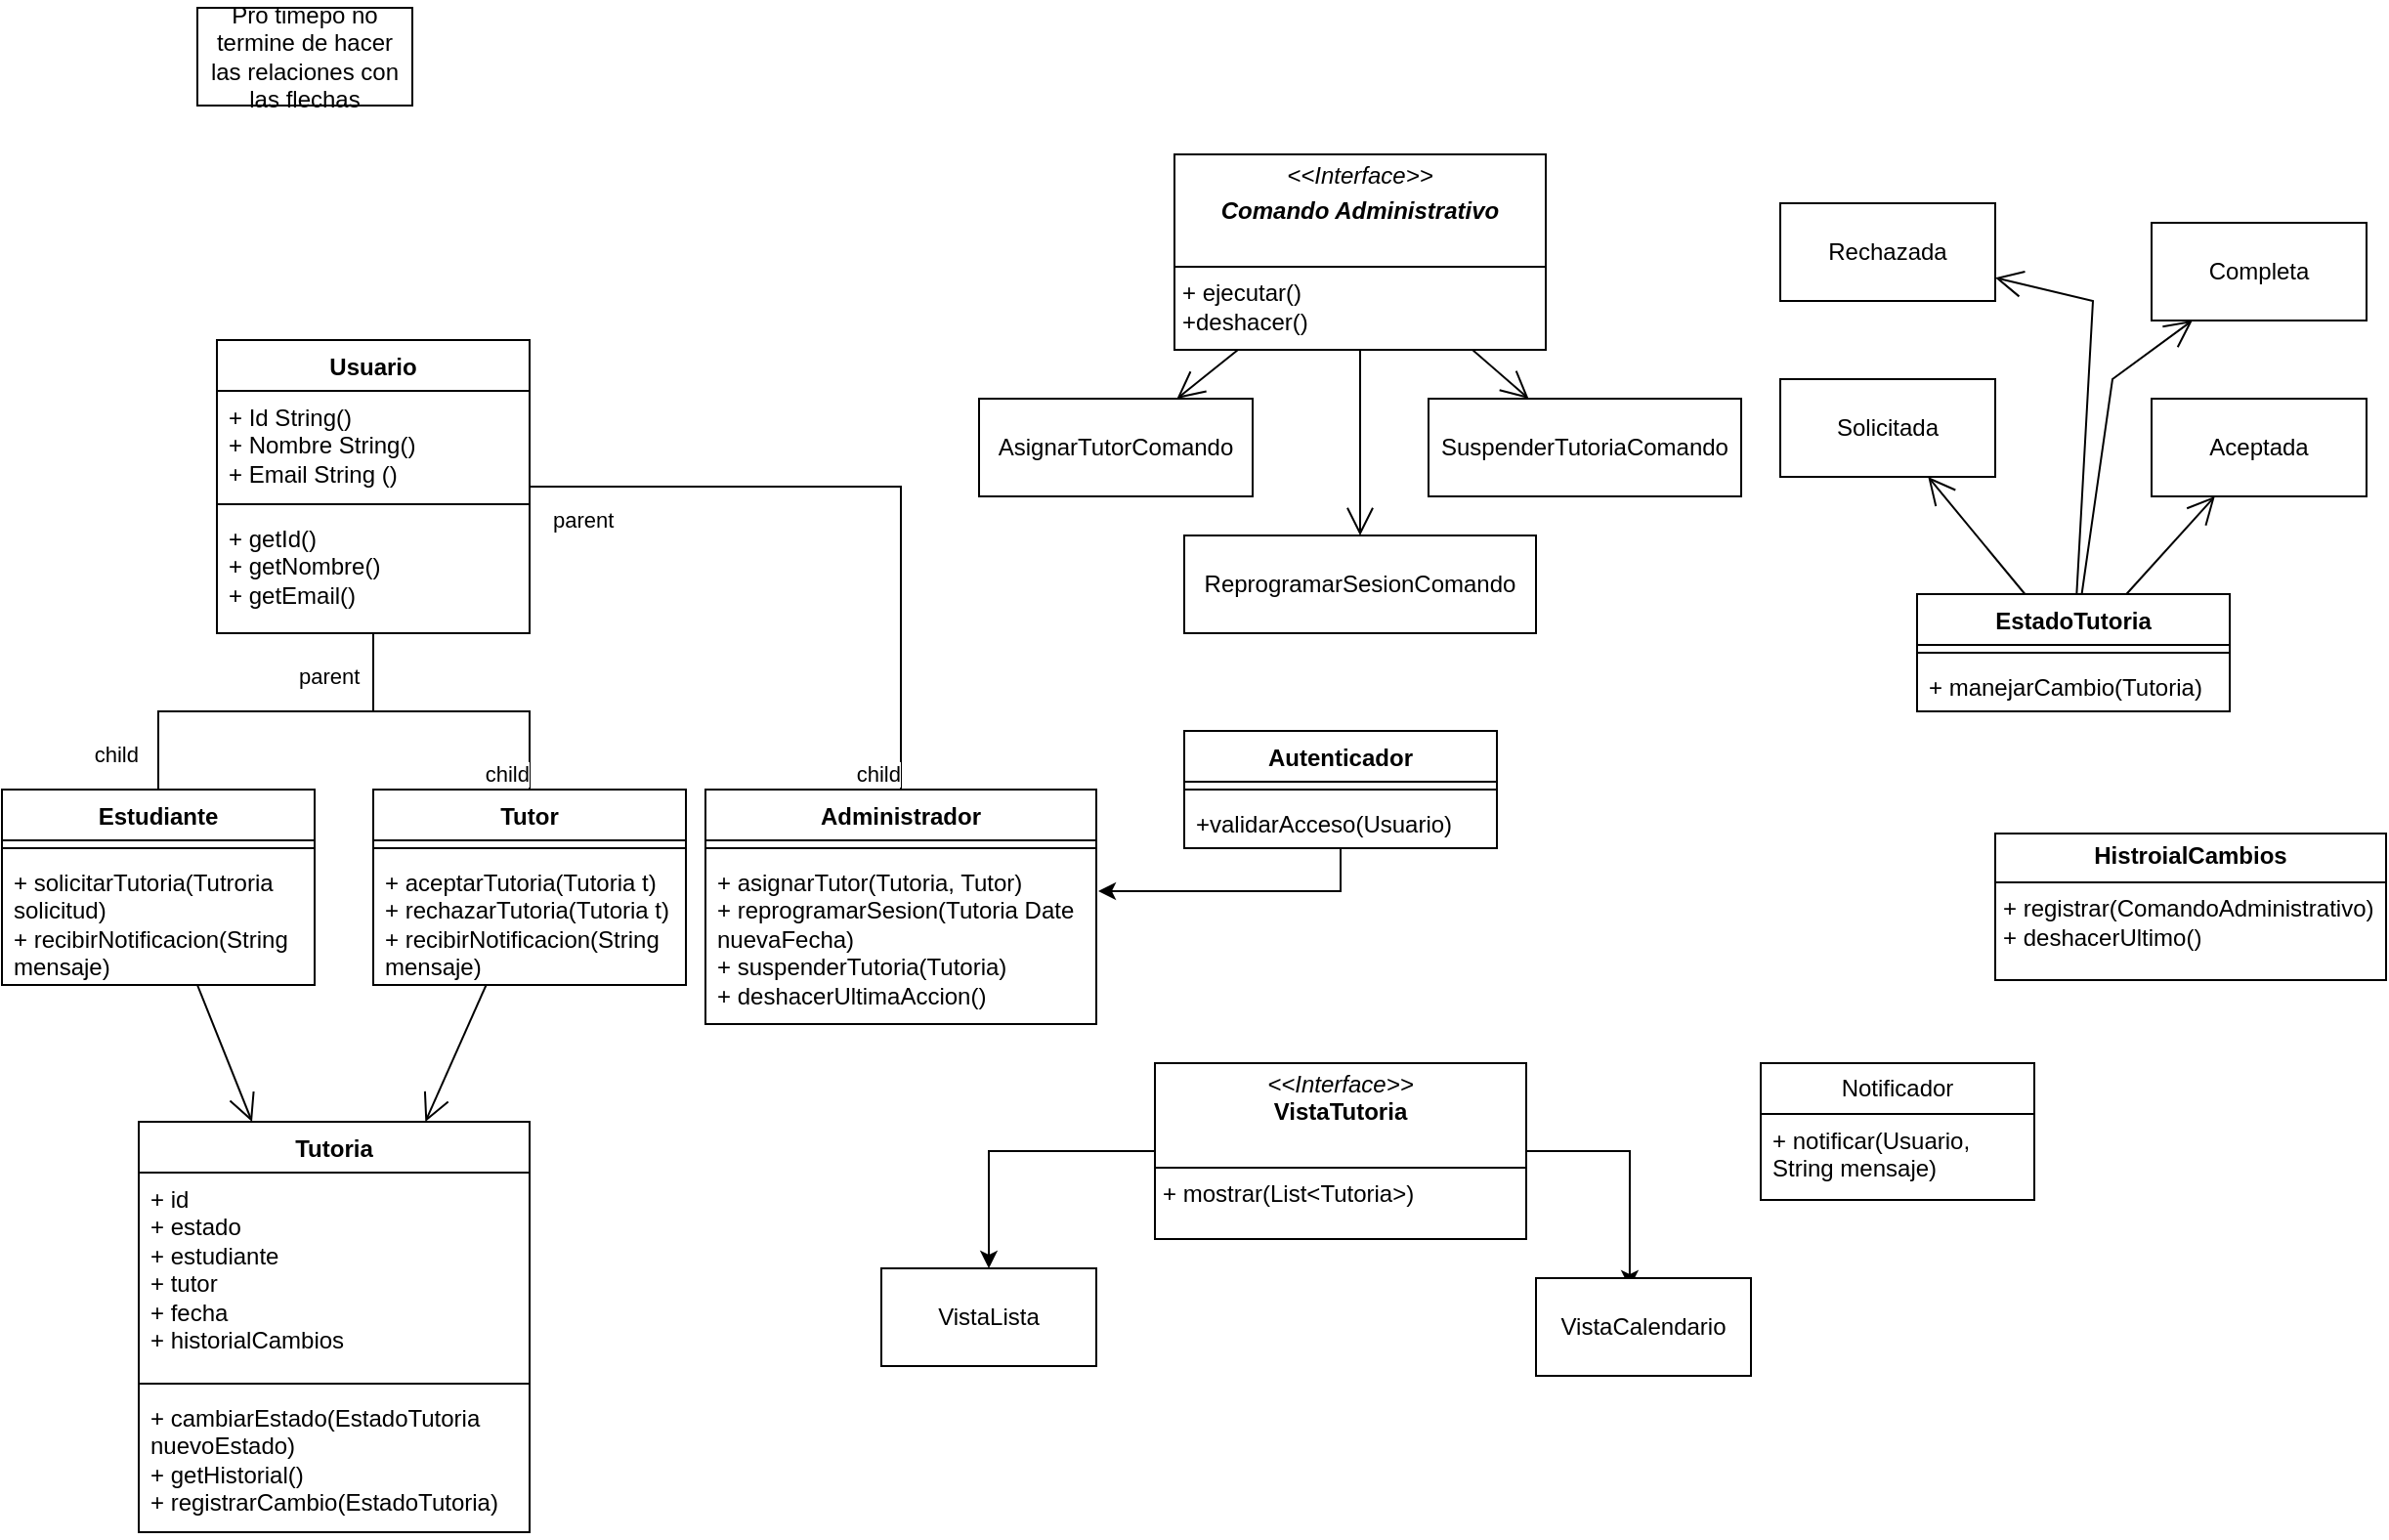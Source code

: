 <mxfile version="27.2.0">
  <diagram name="Página-1" id="mIB8VPIxjz6PDaMBlDE7">
    <mxGraphModel dx="1124" dy="1949" grid="1" gridSize="10" guides="1" tooltips="1" connect="1" arrows="1" fold="1" page="1" pageScale="1" pageWidth="827" pageHeight="1169" math="0" shadow="0">
      <root>
        <mxCell id="0" />
        <mxCell id="1" parent="0" />
        <mxCell id="fZwn1OYB_nqAfQt4vyhI-1" value="Usuario" style="swimlane;fontStyle=1;align=center;verticalAlign=top;childLayout=stackLayout;horizontal=1;startSize=26;horizontalStack=0;resizeParent=1;resizeParentMax=0;resizeLast=0;collapsible=1;marginBottom=0;whiteSpace=wrap;html=1;" vertex="1" parent="1">
          <mxGeometry x="130" y="60" width="160" height="150" as="geometry" />
        </mxCell>
        <mxCell id="fZwn1OYB_nqAfQt4vyhI-2" value="+ Id String()&lt;div&gt;+ Nombre String()&lt;/div&gt;&lt;div&gt;+ Email String ()&lt;/div&gt;" style="text;strokeColor=none;fillColor=none;align=left;verticalAlign=top;spacingLeft=4;spacingRight=4;overflow=hidden;rotatable=0;points=[[0,0.5],[1,0.5]];portConstraint=eastwest;whiteSpace=wrap;html=1;" vertex="1" parent="fZwn1OYB_nqAfQt4vyhI-1">
          <mxGeometry y="26" width="160" height="54" as="geometry" />
        </mxCell>
        <mxCell id="fZwn1OYB_nqAfQt4vyhI-3" value="" style="line;strokeWidth=1;fillColor=none;align=left;verticalAlign=middle;spacingTop=-1;spacingLeft=3;spacingRight=3;rotatable=0;labelPosition=right;points=[];portConstraint=eastwest;strokeColor=inherit;" vertex="1" parent="fZwn1OYB_nqAfQt4vyhI-1">
          <mxGeometry y="80" width="160" height="8" as="geometry" />
        </mxCell>
        <mxCell id="fZwn1OYB_nqAfQt4vyhI-4" value="+ getId()&lt;div&gt;+ getNombre()&lt;/div&gt;&lt;div&gt;+ getEmail()&lt;/div&gt;" style="text;strokeColor=none;fillColor=none;align=left;verticalAlign=top;spacingLeft=4;spacingRight=4;overflow=hidden;rotatable=0;points=[[0,0.5],[1,0.5]];portConstraint=eastwest;whiteSpace=wrap;html=1;" vertex="1" parent="fZwn1OYB_nqAfQt4vyhI-1">
          <mxGeometry y="88" width="160" height="62" as="geometry" />
        </mxCell>
        <mxCell id="fZwn1OYB_nqAfQt4vyhI-5" value="Estudiante" style="swimlane;fontStyle=1;align=center;verticalAlign=top;childLayout=stackLayout;horizontal=1;startSize=26;horizontalStack=0;resizeParent=1;resizeParentMax=0;resizeLast=0;collapsible=1;marginBottom=0;whiteSpace=wrap;html=1;" vertex="1" parent="1">
          <mxGeometry x="20" y="290" width="160" height="100" as="geometry" />
        </mxCell>
        <mxCell id="fZwn1OYB_nqAfQt4vyhI-7" value="" style="line;strokeWidth=1;fillColor=none;align=left;verticalAlign=middle;spacingTop=-1;spacingLeft=3;spacingRight=3;rotatable=0;labelPosition=right;points=[];portConstraint=eastwest;strokeColor=inherit;" vertex="1" parent="fZwn1OYB_nqAfQt4vyhI-5">
          <mxGeometry y="26" width="160" height="8" as="geometry" />
        </mxCell>
        <mxCell id="fZwn1OYB_nqAfQt4vyhI-8" value="+ solicitarTutoria(Tutroria solicitud)&lt;div&gt;+ recibirNotificacion(String mensaje)&lt;/div&gt;" style="text;strokeColor=none;fillColor=none;align=left;verticalAlign=top;spacingLeft=4;spacingRight=4;overflow=hidden;rotatable=0;points=[[0,0.5],[1,0.5]];portConstraint=eastwest;whiteSpace=wrap;html=1;" vertex="1" parent="fZwn1OYB_nqAfQt4vyhI-5">
          <mxGeometry y="34" width="160" height="66" as="geometry" />
        </mxCell>
        <mxCell id="fZwn1OYB_nqAfQt4vyhI-9" value="Tutor" style="swimlane;fontStyle=1;align=center;verticalAlign=top;childLayout=stackLayout;horizontal=1;startSize=26;horizontalStack=0;resizeParent=1;resizeParentMax=0;resizeLast=0;collapsible=1;marginBottom=0;whiteSpace=wrap;html=1;" vertex="1" parent="1">
          <mxGeometry x="210" y="290" width="160" height="100" as="geometry" />
        </mxCell>
        <mxCell id="fZwn1OYB_nqAfQt4vyhI-11" value="" style="line;strokeWidth=1;fillColor=none;align=left;verticalAlign=middle;spacingTop=-1;spacingLeft=3;spacingRight=3;rotatable=0;labelPosition=right;points=[];portConstraint=eastwest;strokeColor=inherit;" vertex="1" parent="fZwn1OYB_nqAfQt4vyhI-9">
          <mxGeometry y="26" width="160" height="8" as="geometry" />
        </mxCell>
        <mxCell id="fZwn1OYB_nqAfQt4vyhI-12" value="+ aceptarTutoria(Tutoria t)&lt;div&gt;+ rechazarTutoria(Tutoria t)&lt;/div&gt;&lt;div&gt;+&amp;nbsp;recibirNotificacion(String mensaje)&lt;/div&gt;" style="text;strokeColor=none;fillColor=none;align=left;verticalAlign=top;spacingLeft=4;spacingRight=4;overflow=hidden;rotatable=0;points=[[0,0.5],[1,0.5]];portConstraint=eastwest;whiteSpace=wrap;html=1;" vertex="1" parent="fZwn1OYB_nqAfQt4vyhI-9">
          <mxGeometry y="34" width="160" height="66" as="geometry" />
        </mxCell>
        <mxCell id="fZwn1OYB_nqAfQt4vyhI-13" value="Administrador" style="swimlane;fontStyle=1;align=center;verticalAlign=top;childLayout=stackLayout;horizontal=1;startSize=26;horizontalStack=0;resizeParent=1;resizeParentMax=0;resizeLast=0;collapsible=1;marginBottom=0;whiteSpace=wrap;html=1;" vertex="1" parent="1">
          <mxGeometry x="380" y="290" width="200" height="120" as="geometry" />
        </mxCell>
        <mxCell id="fZwn1OYB_nqAfQt4vyhI-15" value="" style="line;strokeWidth=1;fillColor=none;align=left;verticalAlign=middle;spacingTop=-1;spacingLeft=3;spacingRight=3;rotatable=0;labelPosition=right;points=[];portConstraint=eastwest;strokeColor=inherit;" vertex="1" parent="fZwn1OYB_nqAfQt4vyhI-13">
          <mxGeometry y="26" width="200" height="8" as="geometry" />
        </mxCell>
        <mxCell id="fZwn1OYB_nqAfQt4vyhI-16" value="+&amp;nbsp;asignarTutor(Tutoria, Tutor)&lt;div&gt;+&amp;nbsp;reprogramarSesion(Tutoria Date nuevaFecha)&lt;/div&gt;&lt;div&gt;+&amp;nbsp;suspenderTutoria(Tutoria)&lt;/div&gt;&lt;div&gt;+&amp;nbsp;deshacerUltimaAccion()&lt;/div&gt;" style="text;strokeColor=none;fillColor=none;align=left;verticalAlign=top;spacingLeft=4;spacingRight=4;overflow=hidden;rotatable=0;points=[[0,0.5],[1,0.5]];portConstraint=eastwest;whiteSpace=wrap;html=1;" vertex="1" parent="fZwn1OYB_nqAfQt4vyhI-13">
          <mxGeometry y="34" width="200" height="86" as="geometry" />
        </mxCell>
        <mxCell id="fZwn1OYB_nqAfQt4vyhI-20" value="" style="endArrow=none;html=1;edgeStyle=orthogonalEdgeStyle;rounded=0;" edge="1" parent="1" source="fZwn1OYB_nqAfQt4vyhI-1" target="fZwn1OYB_nqAfQt4vyhI-5">
          <mxGeometry relative="1" as="geometry">
            <mxPoint x="400" y="160" as="sourcePoint" />
            <mxPoint x="560" y="160" as="targetPoint" />
          </mxGeometry>
        </mxCell>
        <mxCell id="fZwn1OYB_nqAfQt4vyhI-22" value="child" style="edgeLabel;resizable=0;html=1;align=right;verticalAlign=bottom;" connectable="0" vertex="1" parent="fZwn1OYB_nqAfQt4vyhI-20">
          <mxGeometry x="1" relative="1" as="geometry">
            <mxPoint x="-10" y="-10" as="offset" />
          </mxGeometry>
        </mxCell>
        <mxCell id="fZwn1OYB_nqAfQt4vyhI-23" value="" style="endArrow=none;html=1;edgeStyle=orthogonalEdgeStyle;rounded=0;" edge="1" parent="1" source="fZwn1OYB_nqAfQt4vyhI-1" target="fZwn1OYB_nqAfQt4vyhI-9">
          <mxGeometry relative="1" as="geometry">
            <mxPoint x="260" y="170" as="sourcePoint" />
            <mxPoint x="420" y="170" as="targetPoint" />
          </mxGeometry>
        </mxCell>
        <mxCell id="fZwn1OYB_nqAfQt4vyhI-24" value="parent" style="edgeLabel;resizable=0;html=1;align=left;verticalAlign=bottom;" connectable="0" vertex="1" parent="fZwn1OYB_nqAfQt4vyhI-23">
          <mxGeometry x="-1" relative="1" as="geometry">
            <mxPoint x="-40" y="30" as="offset" />
          </mxGeometry>
        </mxCell>
        <mxCell id="fZwn1OYB_nqAfQt4vyhI-25" value="child" style="edgeLabel;resizable=0;html=1;align=right;verticalAlign=bottom;" connectable="0" vertex="1" parent="fZwn1OYB_nqAfQt4vyhI-23">
          <mxGeometry x="1" relative="1" as="geometry" />
        </mxCell>
        <mxCell id="fZwn1OYB_nqAfQt4vyhI-26" value="" style="endArrow=none;html=1;edgeStyle=orthogonalEdgeStyle;rounded=0;" edge="1" parent="1" source="fZwn1OYB_nqAfQt4vyhI-1" target="fZwn1OYB_nqAfQt4vyhI-13">
          <mxGeometry relative="1" as="geometry">
            <mxPoint x="350" y="210" as="sourcePoint" />
            <mxPoint x="510" y="210" as="targetPoint" />
          </mxGeometry>
        </mxCell>
        <mxCell id="fZwn1OYB_nqAfQt4vyhI-27" value="parent" style="edgeLabel;resizable=0;html=1;align=left;verticalAlign=bottom;" connectable="0" vertex="1" parent="fZwn1OYB_nqAfQt4vyhI-26">
          <mxGeometry x="-1" relative="1" as="geometry">
            <mxPoint x="10" y="25" as="offset" />
          </mxGeometry>
        </mxCell>
        <mxCell id="fZwn1OYB_nqAfQt4vyhI-28" value="child" style="edgeLabel;resizable=0;html=1;align=right;verticalAlign=bottom;" connectable="0" vertex="1" parent="fZwn1OYB_nqAfQt4vyhI-26">
          <mxGeometry x="1" relative="1" as="geometry" />
        </mxCell>
        <mxCell id="fZwn1OYB_nqAfQt4vyhI-29" value="Tutoria" style="swimlane;fontStyle=1;align=center;verticalAlign=top;childLayout=stackLayout;horizontal=1;startSize=26;horizontalStack=0;resizeParent=1;resizeParentMax=0;resizeLast=0;collapsible=1;marginBottom=0;whiteSpace=wrap;html=1;" vertex="1" parent="1">
          <mxGeometry x="90" y="460" width="200" height="210" as="geometry" />
        </mxCell>
        <mxCell id="fZwn1OYB_nqAfQt4vyhI-30" value="+ id&lt;div&gt;+ estado&lt;/div&gt;&lt;div&gt;+ estudiante&lt;/div&gt;&lt;div&gt;+ tutor&lt;/div&gt;&lt;div&gt;+ fecha&lt;/div&gt;&lt;div&gt;+ historialCambios&lt;/div&gt;" style="text;strokeColor=none;fillColor=none;align=left;verticalAlign=top;spacingLeft=4;spacingRight=4;overflow=hidden;rotatable=0;points=[[0,0.5],[1,0.5]];portConstraint=eastwest;whiteSpace=wrap;html=1;" vertex="1" parent="fZwn1OYB_nqAfQt4vyhI-29">
          <mxGeometry y="26" width="200" height="104" as="geometry" />
        </mxCell>
        <mxCell id="fZwn1OYB_nqAfQt4vyhI-31" value="" style="line;strokeWidth=1;fillColor=none;align=left;verticalAlign=middle;spacingTop=-1;spacingLeft=3;spacingRight=3;rotatable=0;labelPosition=right;points=[];portConstraint=eastwest;strokeColor=inherit;" vertex="1" parent="fZwn1OYB_nqAfQt4vyhI-29">
          <mxGeometry y="130" width="200" height="8" as="geometry" />
        </mxCell>
        <mxCell id="fZwn1OYB_nqAfQt4vyhI-32" value="+&amp;nbsp;cambiarEstado(EstadoTutoria nuevoEstado)&lt;div&gt;+&amp;nbsp;getHistorial()&lt;/div&gt;&lt;div&gt;+&amp;nbsp;registrarCambio(EstadoTutoria)&lt;/div&gt;" style="text;strokeColor=none;fillColor=none;align=left;verticalAlign=top;spacingLeft=4;spacingRight=4;overflow=hidden;rotatable=0;points=[[0,0.5],[1,0.5]];portConstraint=eastwest;whiteSpace=wrap;html=1;" vertex="1" parent="fZwn1OYB_nqAfQt4vyhI-29">
          <mxGeometry y="138" width="200" height="72" as="geometry" />
        </mxCell>
        <mxCell id="fZwn1OYB_nqAfQt4vyhI-33" value="" style="endArrow=open;endFill=1;endSize=12;html=1;rounded=0;" edge="1" parent="1" source="fZwn1OYB_nqAfQt4vyhI-5" target="fZwn1OYB_nqAfQt4vyhI-29">
          <mxGeometry width="160" relative="1" as="geometry">
            <mxPoint x="360" y="470" as="sourcePoint" />
            <mxPoint x="520" y="470" as="targetPoint" />
          </mxGeometry>
        </mxCell>
        <mxCell id="fZwn1OYB_nqAfQt4vyhI-34" value="" style="endArrow=open;endFill=1;endSize=12;html=1;rounded=0;" edge="1" parent="1" source="fZwn1OYB_nqAfQt4vyhI-9" target="fZwn1OYB_nqAfQt4vyhI-29">
          <mxGeometry width="160" relative="1" as="geometry">
            <mxPoint x="240" y="400" as="sourcePoint" />
            <mxPoint x="400" y="400" as="targetPoint" />
          </mxGeometry>
        </mxCell>
        <mxCell id="fZwn1OYB_nqAfQt4vyhI-35" value="EstadoTutoria" style="swimlane;fontStyle=1;align=center;verticalAlign=top;childLayout=stackLayout;horizontal=1;startSize=26;horizontalStack=0;resizeParent=1;resizeParentMax=0;resizeLast=0;collapsible=1;marginBottom=0;whiteSpace=wrap;html=1;" vertex="1" parent="1">
          <mxGeometry x="1000" y="190" width="160" height="60" as="geometry" />
        </mxCell>
        <mxCell id="fZwn1OYB_nqAfQt4vyhI-37" value="" style="line;strokeWidth=1;fillColor=none;align=left;verticalAlign=middle;spacingTop=-1;spacingLeft=3;spacingRight=3;rotatable=0;labelPosition=right;points=[];portConstraint=eastwest;strokeColor=inherit;" vertex="1" parent="fZwn1OYB_nqAfQt4vyhI-35">
          <mxGeometry y="26" width="160" height="8" as="geometry" />
        </mxCell>
        <mxCell id="fZwn1OYB_nqAfQt4vyhI-38" value="+&amp;nbsp;manejarCambio(Tutoria)" style="text;strokeColor=none;fillColor=none;align=left;verticalAlign=top;spacingLeft=4;spacingRight=4;overflow=hidden;rotatable=0;points=[[0,0.5],[1,0.5]];portConstraint=eastwest;whiteSpace=wrap;html=1;" vertex="1" parent="fZwn1OYB_nqAfQt4vyhI-35">
          <mxGeometry y="34" width="160" height="26" as="geometry" />
        </mxCell>
        <mxCell id="fZwn1OYB_nqAfQt4vyhI-39" value="Notificador" style="swimlane;fontStyle=0;childLayout=stackLayout;horizontal=1;startSize=26;fillColor=none;horizontalStack=0;resizeParent=1;resizeParentMax=0;resizeLast=0;collapsible=1;marginBottom=0;whiteSpace=wrap;html=1;" vertex="1" parent="1">
          <mxGeometry x="920" y="430" width="140" height="70" as="geometry" />
        </mxCell>
        <mxCell id="fZwn1OYB_nqAfQt4vyhI-40" value="+&amp;nbsp;notificar(Usuario, String mensaje)" style="text;strokeColor=none;fillColor=none;align=left;verticalAlign=top;spacingLeft=4;spacingRight=4;overflow=hidden;rotatable=0;points=[[0,0.5],[1,0.5]];portConstraint=eastwest;whiteSpace=wrap;html=1;" vertex="1" parent="fZwn1OYB_nqAfQt4vyhI-39">
          <mxGeometry y="26" width="140" height="44" as="geometry" />
        </mxCell>
        <mxCell id="fZwn1OYB_nqAfQt4vyhI-45" value="&lt;p style=&quot;margin:0px;margin-top:4px;text-align:center;&quot;&gt;&lt;i&gt;&amp;lt;&amp;lt;Interface&amp;gt;&amp;gt;&lt;/i&gt;&lt;br&gt;&lt;/p&gt;&lt;p style=&quot;margin:0px;margin-top:4px;text-align:center;&quot;&gt;&lt;i&gt;&lt;b&gt;Comando Administrativo&lt;/b&gt;&lt;/i&gt;&lt;/p&gt;&lt;p style=&quot;margin:0px;margin-left:4px;&quot;&gt;&lt;br&gt;&lt;/p&gt;&lt;hr size=&quot;1&quot; style=&quot;border-style:solid;&quot;&gt;&lt;p style=&quot;margin:0px;margin-left:4px;&quot;&gt;+&amp;nbsp;ejecutar()&lt;br&gt;+deshacer()&lt;/p&gt;" style="verticalAlign=top;align=left;overflow=fill;html=1;whiteSpace=wrap;" vertex="1" parent="1">
          <mxGeometry x="620" y="-35" width="190" height="100" as="geometry" />
        </mxCell>
        <mxCell id="fZwn1OYB_nqAfQt4vyhI-46" value="Solicitada" style="html=1;whiteSpace=wrap;" vertex="1" parent="1">
          <mxGeometry x="930" y="80" width="110" height="50" as="geometry" />
        </mxCell>
        <mxCell id="fZwn1OYB_nqAfQt4vyhI-47" value="Aceptada" style="html=1;whiteSpace=wrap;" vertex="1" parent="1">
          <mxGeometry x="1120" y="90" width="110" height="50" as="geometry" />
        </mxCell>
        <mxCell id="fZwn1OYB_nqAfQt4vyhI-48" value="Completa" style="html=1;whiteSpace=wrap;" vertex="1" parent="1">
          <mxGeometry x="1120" width="110" height="50" as="geometry" />
        </mxCell>
        <mxCell id="fZwn1OYB_nqAfQt4vyhI-49" value="Rechazada" style="html=1;whiteSpace=wrap;" vertex="1" parent="1">
          <mxGeometry x="930" y="-10" width="110" height="50" as="geometry" />
        </mxCell>
        <mxCell id="fZwn1OYB_nqAfQt4vyhI-50" value="" style="endArrow=open;endFill=1;endSize=12;html=1;rounded=0;" edge="1" parent="1" source="fZwn1OYB_nqAfQt4vyhI-35" target="fZwn1OYB_nqAfQt4vyhI-49">
          <mxGeometry width="160" relative="1" as="geometry">
            <mxPoint x="1040" y="330" as="sourcePoint" />
            <mxPoint x="1200" y="330" as="targetPoint" />
            <Array as="points">
              <mxPoint x="1090" y="40" />
            </Array>
          </mxGeometry>
        </mxCell>
        <mxCell id="fZwn1OYB_nqAfQt4vyhI-51" value="" style="endArrow=open;endFill=1;endSize=12;html=1;rounded=0;" edge="1" parent="1" source="fZwn1OYB_nqAfQt4vyhI-35" target="fZwn1OYB_nqAfQt4vyhI-48">
          <mxGeometry width="160" relative="1" as="geometry">
            <mxPoint x="1182" y="342" as="sourcePoint" />
            <mxPoint x="1140" y="180" as="targetPoint" />
            <Array as="points">
              <mxPoint x="1100" y="80" />
            </Array>
          </mxGeometry>
        </mxCell>
        <mxCell id="fZwn1OYB_nqAfQt4vyhI-53" value="" style="endArrow=open;endFill=1;endSize=12;html=1;rounded=0;" edge="1" parent="1" source="fZwn1OYB_nqAfQt4vyhI-35" target="fZwn1OYB_nqAfQt4vyhI-47">
          <mxGeometry width="160" relative="1" as="geometry">
            <mxPoint x="960" y="160" as="sourcePoint" />
            <mxPoint x="1120" y="160" as="targetPoint" />
          </mxGeometry>
        </mxCell>
        <mxCell id="fZwn1OYB_nqAfQt4vyhI-54" value="" style="endArrow=open;endFill=1;endSize=12;html=1;rounded=0;" edge="1" parent="1" source="fZwn1OYB_nqAfQt4vyhI-35" target="fZwn1OYB_nqAfQt4vyhI-46">
          <mxGeometry width="160" relative="1" as="geometry">
            <mxPoint x="900" y="160" as="sourcePoint" />
            <mxPoint x="1060" y="160" as="targetPoint" />
          </mxGeometry>
        </mxCell>
        <mxCell id="fZwn1OYB_nqAfQt4vyhI-55" value="AsignarTutorComando" style="html=1;whiteSpace=wrap;" vertex="1" parent="1">
          <mxGeometry x="520" y="90" width="140" height="50" as="geometry" />
        </mxCell>
        <mxCell id="fZwn1OYB_nqAfQt4vyhI-56" value="SuspenderTutoriaComando" style="html=1;whiteSpace=wrap;" vertex="1" parent="1">
          <mxGeometry x="750" y="90" width="160" height="50" as="geometry" />
        </mxCell>
        <mxCell id="fZwn1OYB_nqAfQt4vyhI-57" value="ReprogramarSesionComando" style="html=1;whiteSpace=wrap;" vertex="1" parent="1">
          <mxGeometry x="625" y="160" width="180" height="50" as="geometry" />
        </mxCell>
        <mxCell id="fZwn1OYB_nqAfQt4vyhI-58" value="" style="endArrow=open;endFill=1;endSize=12;html=1;rounded=0;" edge="1" parent="1" source="fZwn1OYB_nqAfQt4vyhI-45" target="fZwn1OYB_nqAfQt4vyhI-55">
          <mxGeometry width="160" relative="1" as="geometry">
            <mxPoint x="450" y="50" as="sourcePoint" />
            <mxPoint x="610" y="50" as="targetPoint" />
          </mxGeometry>
        </mxCell>
        <mxCell id="fZwn1OYB_nqAfQt4vyhI-59" value="" style="endArrow=open;endFill=1;endSize=12;html=1;rounded=0;" edge="1" parent="1" source="fZwn1OYB_nqAfQt4vyhI-45" target="fZwn1OYB_nqAfQt4vyhI-56">
          <mxGeometry width="160" relative="1" as="geometry">
            <mxPoint x="720" y="250" as="sourcePoint" />
            <mxPoint x="880" y="250" as="targetPoint" />
          </mxGeometry>
        </mxCell>
        <mxCell id="fZwn1OYB_nqAfQt4vyhI-60" value="" style="endArrow=open;endFill=1;endSize=12;html=1;rounded=0;" edge="1" parent="1" source="fZwn1OYB_nqAfQt4vyhI-45" target="fZwn1OYB_nqAfQt4vyhI-57">
          <mxGeometry width="160" relative="1" as="geometry">
            <mxPoint x="690" y="110" as="sourcePoint" />
            <mxPoint x="850" y="110" as="targetPoint" />
          </mxGeometry>
        </mxCell>
        <mxCell id="fZwn1OYB_nqAfQt4vyhI-62" value="&lt;p style=&quot;margin:0px;margin-top:4px;text-align:center;&quot;&gt;&lt;b&gt;HistroialCambios&lt;/b&gt;&lt;/p&gt;&lt;hr size=&quot;1&quot; style=&quot;border-style:solid;&quot;&gt;&lt;p style=&quot;margin:0px;margin-left:4px;&quot;&gt;&lt;/p&gt;&lt;p style=&quot;margin:0px;margin-left:4px;&quot;&gt;+&amp;nbsp;registrar(ComandoAdministrativo)&lt;/p&gt;&lt;p style=&quot;margin:0px;margin-left:4px;&quot;&gt;+&amp;nbsp;deshacerUltimo()&lt;/p&gt;" style="verticalAlign=top;align=left;overflow=fill;html=1;whiteSpace=wrap;" vertex="1" parent="1">
          <mxGeometry x="1040" y="312.5" width="200" height="75" as="geometry" />
        </mxCell>
        <mxCell id="fZwn1OYB_nqAfQt4vyhI-63" value="Autenticador" style="swimlane;fontStyle=1;align=center;verticalAlign=top;childLayout=stackLayout;horizontal=1;startSize=26;horizontalStack=0;resizeParent=1;resizeParentMax=0;resizeLast=0;collapsible=1;marginBottom=0;whiteSpace=wrap;html=1;" vertex="1" parent="1">
          <mxGeometry x="625" y="260" width="160" height="60" as="geometry" />
        </mxCell>
        <mxCell id="fZwn1OYB_nqAfQt4vyhI-65" value="" style="line;strokeWidth=1;fillColor=none;align=left;verticalAlign=middle;spacingTop=-1;spacingLeft=3;spacingRight=3;rotatable=0;labelPosition=right;points=[];portConstraint=eastwest;strokeColor=inherit;" vertex="1" parent="fZwn1OYB_nqAfQt4vyhI-63">
          <mxGeometry y="26" width="160" height="8" as="geometry" />
        </mxCell>
        <mxCell id="fZwn1OYB_nqAfQt4vyhI-66" value="+validarAcceso(Usuario)" style="text;strokeColor=none;fillColor=none;align=left;verticalAlign=top;spacingLeft=4;spacingRight=4;overflow=hidden;rotatable=0;points=[[0,0.5],[1,0.5]];portConstraint=eastwest;whiteSpace=wrap;html=1;" vertex="1" parent="fZwn1OYB_nqAfQt4vyhI-63">
          <mxGeometry y="34" width="160" height="26" as="geometry" />
        </mxCell>
        <mxCell id="fZwn1OYB_nqAfQt4vyhI-67" style="edgeStyle=orthogonalEdgeStyle;rounded=0;orthogonalLoop=1;jettySize=auto;html=1;entryX=1.005;entryY=0.209;entryDx=0;entryDy=0;entryPerimeter=0;" edge="1" parent="1" source="fZwn1OYB_nqAfQt4vyhI-63" target="fZwn1OYB_nqAfQt4vyhI-16">
          <mxGeometry relative="1" as="geometry" />
        </mxCell>
        <mxCell id="fZwn1OYB_nqAfQt4vyhI-70" style="edgeStyle=orthogonalEdgeStyle;rounded=0;orthogonalLoop=1;jettySize=auto;html=1;" edge="1" parent="1" source="fZwn1OYB_nqAfQt4vyhI-68" target="fZwn1OYB_nqAfQt4vyhI-73">
          <mxGeometry relative="1" as="geometry">
            <mxPoint x="540" y="560" as="targetPoint" />
          </mxGeometry>
        </mxCell>
        <mxCell id="fZwn1OYB_nqAfQt4vyhI-71" style="edgeStyle=orthogonalEdgeStyle;rounded=0;orthogonalLoop=1;jettySize=auto;html=1;entryX=0.436;entryY=0.1;entryDx=0;entryDy=0;entryPerimeter=0;" edge="1" parent="1" source="fZwn1OYB_nqAfQt4vyhI-68" target="fZwn1OYB_nqAfQt4vyhI-74">
          <mxGeometry relative="1" as="geometry">
            <mxPoint x="850" y="550" as="targetPoint" />
          </mxGeometry>
        </mxCell>
        <mxCell id="fZwn1OYB_nqAfQt4vyhI-68" value="&lt;p style=&quot;margin:0px;margin-top:4px;text-align:center;&quot;&gt;&lt;i&gt;&amp;lt;&amp;lt;Interface&amp;gt;&amp;gt;&lt;/i&gt;&lt;br&gt;&lt;b&gt;VistaTutoria&lt;/b&gt;&lt;/p&gt;&lt;p style=&quot;margin:0px;margin-left:4px;&quot;&gt;&lt;br&gt;&lt;/p&gt;&lt;hr size=&quot;1&quot; style=&quot;border-style:solid;&quot;&gt;&lt;p style=&quot;margin:0px;margin-left:4px;&quot;&gt;+&amp;nbsp;mostrar(List&amp;lt;Tutoria&amp;gt;)&lt;/p&gt;" style="verticalAlign=top;align=left;overflow=fill;html=1;whiteSpace=wrap;" vertex="1" parent="1">
          <mxGeometry x="610" y="430" width="190" height="90" as="geometry" />
        </mxCell>
        <mxCell id="fZwn1OYB_nqAfQt4vyhI-69" style="edgeStyle=orthogonalEdgeStyle;rounded=0;orthogonalLoop=1;jettySize=auto;html=1;exitX=0.5;exitY=1;exitDx=0;exitDy=0;" edge="1" parent="1" source="fZwn1OYB_nqAfQt4vyhI-68" target="fZwn1OYB_nqAfQt4vyhI-68">
          <mxGeometry relative="1" as="geometry" />
        </mxCell>
        <mxCell id="fZwn1OYB_nqAfQt4vyhI-73" value="VistaLista" style="html=1;whiteSpace=wrap;" vertex="1" parent="1">
          <mxGeometry x="470" y="535" width="110" height="50" as="geometry" />
        </mxCell>
        <mxCell id="fZwn1OYB_nqAfQt4vyhI-74" value="VistaCalendario" style="html=1;whiteSpace=wrap;" vertex="1" parent="1">
          <mxGeometry x="805" y="540" width="110" height="50" as="geometry" />
        </mxCell>
        <mxCell id="fZwn1OYB_nqAfQt4vyhI-77" value="Pro timepo no termine de hacer las relaciones con las flechas" style="html=1;whiteSpace=wrap;" vertex="1" parent="1">
          <mxGeometry x="120" y="-110" width="110" height="50" as="geometry" />
        </mxCell>
      </root>
    </mxGraphModel>
  </diagram>
</mxfile>
